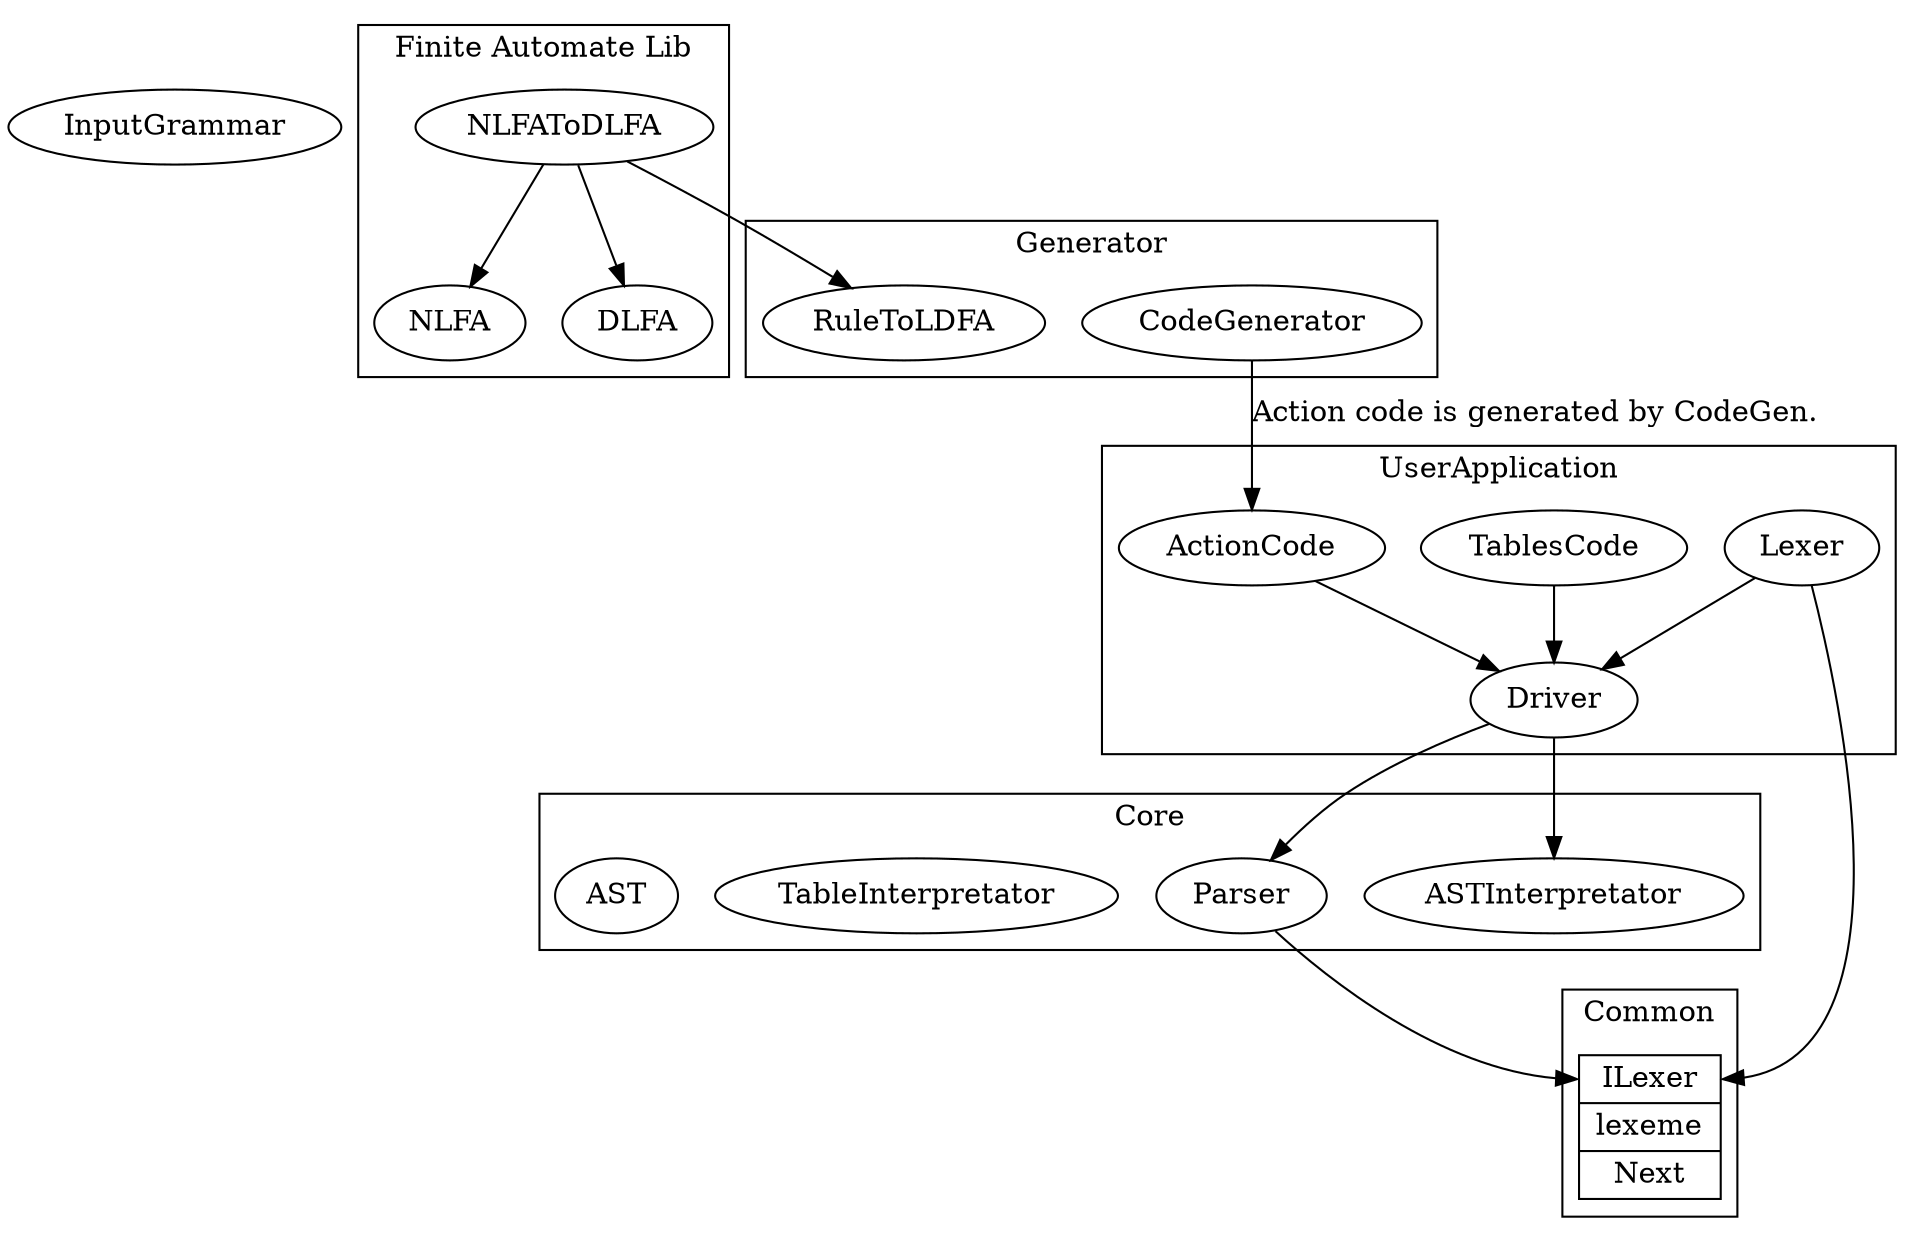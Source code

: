 digraph RACCStructure
{        
        InputGrammar;

        subgraph cluster_UserApplication
        {
                label="UserApplication";
                TablesCode;
                ActionCode;
                Driver;
                Lexer;
                TablesCode -> Driver;                      
                ActionCode -> Driver;
                Lexer -> Driver;
        }

        Lexer -> ILexer:title;
        Driver -> Parser;
        Driver -> ASTInterpretator;
        
        subgraph cluster_Generator
        {
                label="Generator";
                CodeGenerator;                                
                RuleToLDFA;
        }

        NLFAToDLFA -> RuleToLDFA;        
        CodeGenerator -> ActionCode [label="Action code is generated by CodeGen."];

        subgraph cluster_Core
        {
                label="Core";
                Parser;
                ASTInterpretator; 
                TableInterpretator;
                AST;               
        }

        Parser -> ILexer:title;
        
        subgraph cluster_Common
        {
                label="Common";                
                ILexer [  shape = record
                        , label = "{<title> ILexer | <lexeme> lexeme | <next> Next}"];
        }
        
        subgraph cluster_FALib
        {
                label="Finite Automate Lib";
                NLFA;
                DLFA;
                NLFAToDLFA;
                NLFAToDLFA -> NLFA;
                NLFAToDLFA -> DLFA;
        }

}
